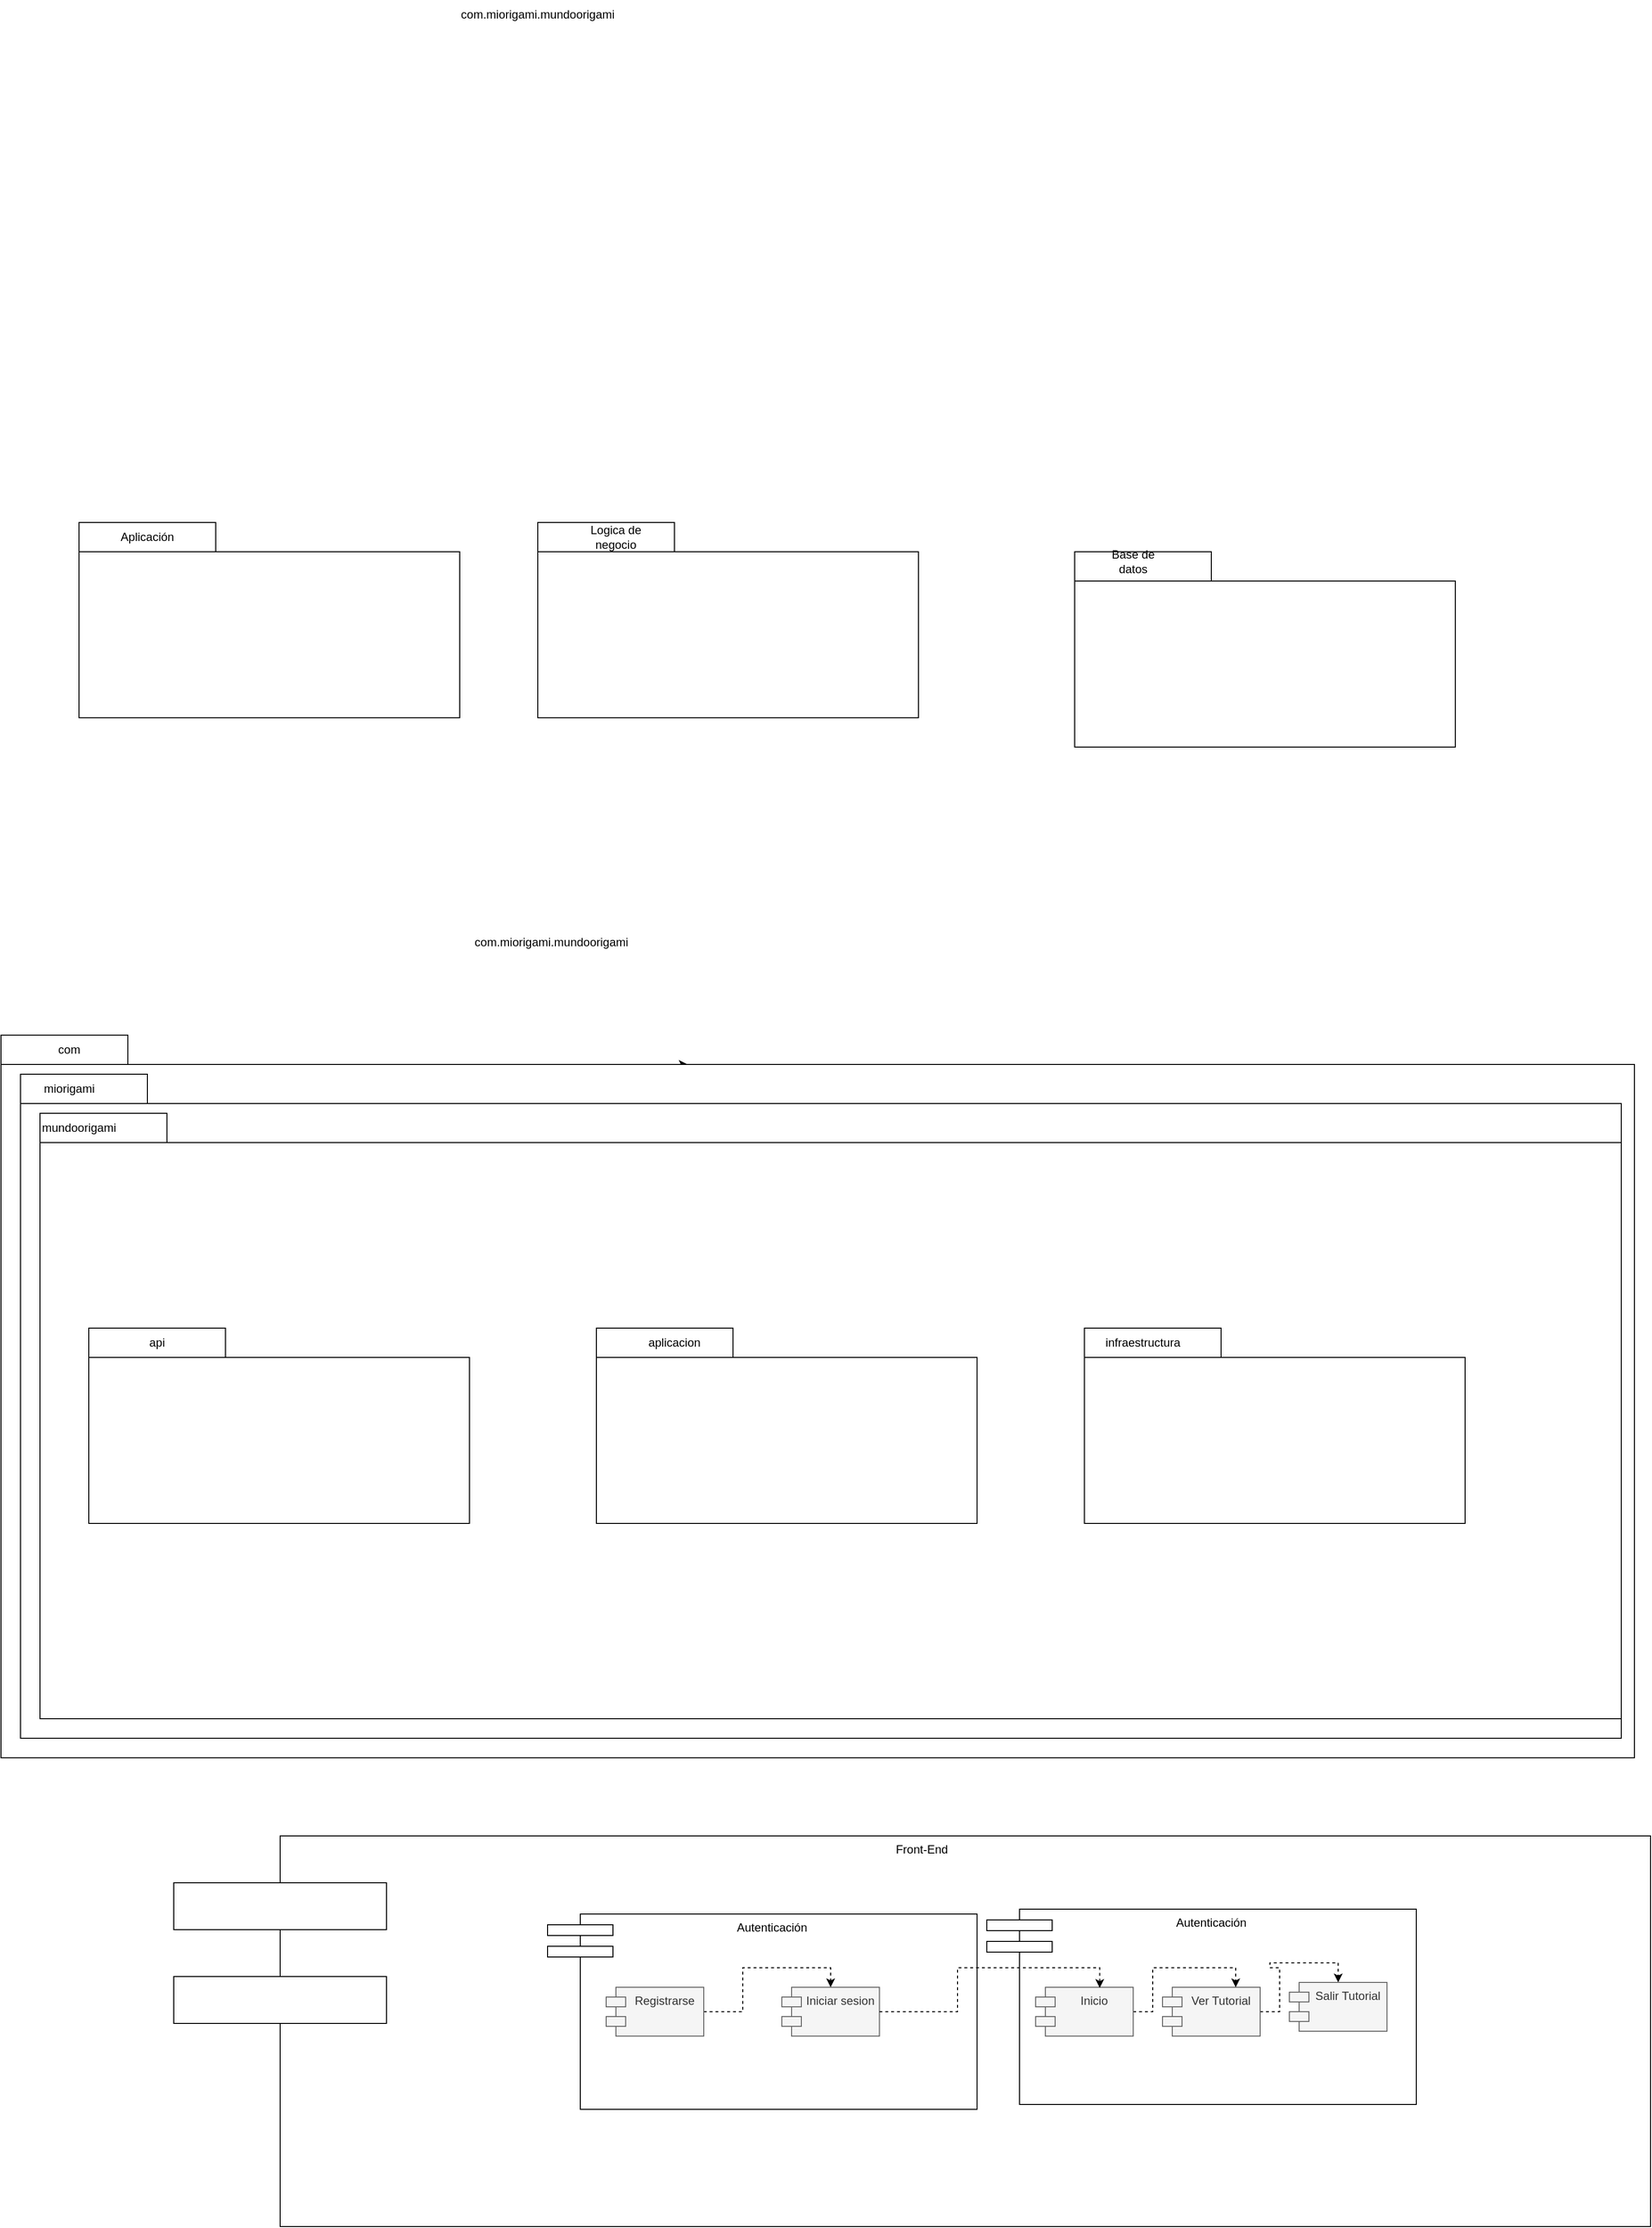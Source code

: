 <mxfile version="20.4.0" type="github">
  <diagram id="njSuFOlGxyn5PJmG5m-q" name="Página-1">
    <mxGraphModel dx="2537" dy="2740" grid="1" gridSize="10" guides="1" tooltips="1" connect="1" arrows="1" fold="1" page="1" pageScale="1" pageWidth="827" pageHeight="1169" math="0" shadow="0">
      <root>
        <mxCell id="0" />
        <mxCell id="1" parent="0" />
        <mxCell id="4pJF7ue7lpUlPbhgmUZr-2" value="Front-End" style="shape=module;align=left;spacingLeft=20;align=center;verticalAlign=top;jettyWidth=218;jettyHeight=48;" parent="1" vertex="1">
          <mxGeometry x="-673" y="500" width="1513" height="400" as="geometry" />
        </mxCell>
        <mxCell id="4pJF7ue7lpUlPbhgmUZr-3" style="edgeStyle=orthogonalEdgeStyle;rounded=0;orthogonalLoop=1;jettySize=auto;html=1;dashed=1;" parent="1" edge="1">
          <mxGeometry relative="1" as="geometry">
            <mxPoint x="-226.5" y="-290" as="sourcePoint" />
            <mxPoint x="-146.5" y="-290" as="targetPoint" />
          </mxGeometry>
        </mxCell>
        <mxCell id="4pJF7ue7lpUlPbhgmUZr-6" value="Text" style="text;html=1;strokeColor=none;fillColor=none;align=center;verticalAlign=middle;whiteSpace=wrap;rounded=0;" parent="1" vertex="1">
          <mxGeometry x="160" y="120" width="60" height="30" as="geometry" />
        </mxCell>
        <mxCell id="4pJF7ue7lpUlPbhgmUZr-11" value="Mundo Origami" style="text;html=1;strokeColor=none;fillColor=none;align=center;verticalAlign=middle;whiteSpace=wrap;rounded=0;" parent="1" vertex="1">
          <mxGeometry x="-430" y="10" width="60" height="30" as="geometry" />
        </mxCell>
        <mxCell id="4pJF7ue7lpUlPbhgmUZr-12" style="edgeStyle=orthogonalEdgeStyle;rounded=0;orthogonalLoop=1;jettySize=auto;html=1;dashed=1;exitX=0;exitY=0;exitDx=390;exitDy=115;exitPerimeter=0;entryX=0;entryY=0;entryDx=0;entryDy=115;entryPerimeter=0;" parent="1" edge="1">
          <mxGeometry relative="1" as="geometry">
            <mxPoint x="243.5" y="-275" as="sourcePoint" />
            <mxPoint x="303.5" y="-275" as="targetPoint" />
          </mxGeometry>
        </mxCell>
        <mxCell id="4pJF7ue7lpUlPbhgmUZr-13" value="Autenticación" style="shape=module;align=left;spacingLeft=20;align=center;verticalAlign=top;jettyWidth=67;jettyHeight=11;" parent="1" vertex="1">
          <mxGeometry x="-290" y="580" width="440" height="200" as="geometry" />
        </mxCell>
        <mxCell id="4pJF7ue7lpUlPbhgmUZr-14" style="edgeStyle=orthogonalEdgeStyle;rounded=0;orthogonalLoop=1;jettySize=auto;html=1;entryX=0.5;entryY=0;entryDx=0;entryDy=0;dashed=1;" parent="1" source="4pJF7ue7lpUlPbhgmUZr-15" target="4pJF7ue7lpUlPbhgmUZr-16" edge="1">
          <mxGeometry relative="1" as="geometry" />
        </mxCell>
        <mxCell id="4pJF7ue7lpUlPbhgmUZr-15" value="Registrarse" style="shape=module;align=left;spacingLeft=20;align=center;verticalAlign=top;fillColor=#f5f5f5;strokeColor=#666666;fontColor=#333333;" parent="1" vertex="1">
          <mxGeometry x="-230" y="655" width="100" height="50" as="geometry" />
        </mxCell>
        <mxCell id="4pJF7ue7lpUlPbhgmUZr-16" value="Iniciar sesion" style="shape=module;align=left;spacingLeft=20;align=center;verticalAlign=top;fillColor=#f5f5f5;fontColor=#333333;strokeColor=#666666;" parent="1" vertex="1">
          <mxGeometry x="-50" y="655" width="100" height="50" as="geometry" />
        </mxCell>
        <mxCell id="4pJF7ue7lpUlPbhgmUZr-17" value="Autenticación" style="shape=module;align=left;spacingLeft=20;align=center;verticalAlign=top;jettyWidth=67;jettyHeight=11;" parent="1" vertex="1">
          <mxGeometry x="160" y="575" width="440" height="200" as="geometry" />
        </mxCell>
        <mxCell id="4pJF7ue7lpUlPbhgmUZr-18" style="edgeStyle=orthogonalEdgeStyle;rounded=0;orthogonalLoop=1;jettySize=auto;html=1;entryX=0.5;entryY=0;entryDx=0;entryDy=0;dashed=1;" parent="1" source="4pJF7ue7lpUlPbhgmUZr-19" target="4pJF7ue7lpUlPbhgmUZr-23" edge="1">
          <mxGeometry relative="1" as="geometry" />
        </mxCell>
        <mxCell id="4pJF7ue7lpUlPbhgmUZr-19" value="Ver Tutorial" style="shape=module;align=left;spacingLeft=20;align=center;verticalAlign=top;fillColor=#f5f5f5;strokeColor=#666666;fontColor=#333333;" parent="1" vertex="1">
          <mxGeometry x="340" y="655" width="100" height="50" as="geometry" />
        </mxCell>
        <mxCell id="4pJF7ue7lpUlPbhgmUZr-20" style="edgeStyle=orthogonalEdgeStyle;rounded=0;orthogonalLoop=1;jettySize=auto;html=1;entryX=0.75;entryY=0;entryDx=0;entryDy=0;dashed=1;" parent="1" source="4pJF7ue7lpUlPbhgmUZr-21" target="4pJF7ue7lpUlPbhgmUZr-19" edge="1">
          <mxGeometry relative="1" as="geometry" />
        </mxCell>
        <mxCell id="4pJF7ue7lpUlPbhgmUZr-21" value="Inicio" style="shape=module;align=left;spacingLeft=20;align=center;verticalAlign=top;fillColor=#f5f5f5;strokeColor=#666666;fontColor=#333333;" parent="1" vertex="1">
          <mxGeometry x="210" y="655" width="100" height="50" as="geometry" />
        </mxCell>
        <mxCell id="4pJF7ue7lpUlPbhgmUZr-22" style="edgeStyle=orthogonalEdgeStyle;rounded=0;orthogonalLoop=1;jettySize=auto;html=1;entryX=0.657;entryY=0.013;entryDx=0;entryDy=0;entryPerimeter=0;dashed=1;" parent="1" source="4pJF7ue7lpUlPbhgmUZr-16" target="4pJF7ue7lpUlPbhgmUZr-21" edge="1">
          <mxGeometry relative="1" as="geometry" />
        </mxCell>
        <mxCell id="4pJF7ue7lpUlPbhgmUZr-23" value="Salir Tutorial" style="shape=module;align=left;spacingLeft=20;align=center;verticalAlign=top;fillColor=#f5f5f5;strokeColor=#666666;fontColor=#333333;" parent="1" vertex="1">
          <mxGeometry x="470" y="650" width="100" height="50" as="geometry" />
        </mxCell>
        <mxCell id="FZhuZUUJ5nNlcM6EinAX-2" value="" style="shape=folder;fontStyle=1;spacingTop=10;tabWidth=130;tabHeight=30;tabPosition=left;html=1;" vertex="1" parent="1">
          <mxGeometry x="-850" y="-320" width="1673.5" height="740" as="geometry" />
        </mxCell>
        <mxCell id="FZhuZUUJ5nNlcM6EinAX-1" value="com.miorigami.mundoorigami" style="text;html=1;strokeColor=none;fillColor=none;align=center;verticalAlign=middle;whiteSpace=wrap;rounded=0;" vertex="1" parent="1">
          <mxGeometry x="-396.5" y="-430" width="220" height="30" as="geometry" />
        </mxCell>
        <mxCell id="FZhuZUUJ5nNlcM6EinAX-3" value="" style="shape=folder;fontStyle=1;spacingTop=10;tabWidth=130;tabHeight=30;tabPosition=left;html=1;" vertex="1" parent="1">
          <mxGeometry x="-830" y="-280" width="1640" height="680" as="geometry" />
        </mxCell>
        <mxCell id="FZhuZUUJ5nNlcM6EinAX-12" value="" style="shape=folder;fontStyle=1;spacingTop=10;tabWidth=140;tabHeight=30;tabPosition=left;html=1;" vertex="1" parent="1">
          <mxGeometry x="-770" y="-845" width="390" height="200" as="geometry" />
        </mxCell>
        <mxCell id="FZhuZUUJ5nNlcM6EinAX-13" value="Aplicación" style="text;html=1;strokeColor=none;fillColor=none;align=center;verticalAlign=middle;whiteSpace=wrap;rounded=0;" vertex="1" parent="1">
          <mxGeometry x="-730" y="-845" width="60" height="30" as="geometry" />
        </mxCell>
        <mxCell id="FZhuZUUJ5nNlcM6EinAX-14" value="com.miorigami.mundoorigami" style="text;html=1;strokeColor=none;fillColor=none;align=center;verticalAlign=middle;whiteSpace=wrap;rounded=0;" vertex="1" parent="1">
          <mxGeometry x="-410" y="-1380" width="220" height="30" as="geometry" />
        </mxCell>
        <mxCell id="FZhuZUUJ5nNlcM6EinAX-16" value="" style="shape=folder;fontStyle=1;spacingTop=10;tabWidth=140;tabHeight=30;tabPosition=left;html=1;" vertex="1" parent="1">
          <mxGeometry x="-300" y="-845" width="390" height="200" as="geometry" />
        </mxCell>
        <mxCell id="FZhuZUUJ5nNlcM6EinAX-17" value="" style="shape=folder;fontStyle=1;spacingTop=10;tabWidth=140;tabHeight=30;tabPosition=left;html=1;" vertex="1" parent="1">
          <mxGeometry x="250" y="-815" width="390" height="200" as="geometry" />
        </mxCell>
        <mxCell id="FZhuZUUJ5nNlcM6EinAX-18" value="Base de datos" style="text;html=1;strokeColor=none;fillColor=none;align=center;verticalAlign=middle;whiteSpace=wrap;rounded=0;" vertex="1" parent="1">
          <mxGeometry x="280" y="-820" width="60" height="30" as="geometry" />
        </mxCell>
        <mxCell id="FZhuZUUJ5nNlcM6EinAX-19" value="Logica de negocio" style="text;html=1;strokeColor=none;fillColor=none;align=center;verticalAlign=middle;whiteSpace=wrap;rounded=0;" vertex="1" parent="1">
          <mxGeometry x="-250" y="-845" width="60" height="30" as="geometry" />
        </mxCell>
        <mxCell id="FZhuZUUJ5nNlcM6EinAX-20" value="" style="shape=folder;fontStyle=1;spacingTop=10;tabWidth=130;tabHeight=30;tabPosition=left;html=1;" vertex="1" parent="1">
          <mxGeometry x="-810" y="-240" width="1620" height="620" as="geometry" />
        </mxCell>
        <mxCell id="FZhuZUUJ5nNlcM6EinAX-21" value="com" style="text;html=1;strokeColor=none;fillColor=none;align=center;verticalAlign=middle;whiteSpace=wrap;rounded=0;" vertex="1" parent="1">
          <mxGeometry x="-810" y="-320" width="60" height="30" as="geometry" />
        </mxCell>
        <mxCell id="FZhuZUUJ5nNlcM6EinAX-22" value="miorigami" style="text;html=1;strokeColor=none;fillColor=none;align=center;verticalAlign=middle;whiteSpace=wrap;rounded=0;" vertex="1" parent="1">
          <mxGeometry x="-810" y="-280" width="60" height="30" as="geometry" />
        </mxCell>
        <mxCell id="FZhuZUUJ5nNlcM6EinAX-23" value="mundoorigami" style="text;html=1;strokeColor=none;fillColor=none;align=center;verticalAlign=middle;whiteSpace=wrap;rounded=0;" vertex="1" parent="1">
          <mxGeometry x="-800" y="-240" width="60" height="30" as="geometry" />
        </mxCell>
        <mxCell id="FZhuZUUJ5nNlcM6EinAX-28" value="" style="shape=folder;fontStyle=1;spacingTop=10;tabWidth=140;tabHeight=30;tabPosition=left;html=1;" vertex="1" parent="1">
          <mxGeometry x="-760" y="-20" width="390" height="200" as="geometry" />
        </mxCell>
        <mxCell id="FZhuZUUJ5nNlcM6EinAX-29" value="api" style="text;html=1;strokeColor=none;fillColor=none;align=center;verticalAlign=middle;whiteSpace=wrap;rounded=0;" vertex="1" parent="1">
          <mxGeometry x="-720" y="-20" width="60" height="30" as="geometry" />
        </mxCell>
        <mxCell id="FZhuZUUJ5nNlcM6EinAX-30" value="" style="shape=folder;fontStyle=1;spacingTop=10;tabWidth=140;tabHeight=30;tabPosition=left;html=1;" vertex="1" parent="1">
          <mxGeometry x="-240" y="-20" width="390" height="200" as="geometry" />
        </mxCell>
        <mxCell id="FZhuZUUJ5nNlcM6EinAX-31" value="" style="shape=folder;fontStyle=1;spacingTop=10;tabWidth=140;tabHeight=30;tabPosition=left;html=1;" vertex="1" parent="1">
          <mxGeometry x="260" y="-20" width="390" height="200" as="geometry" />
        </mxCell>
        <mxCell id="FZhuZUUJ5nNlcM6EinAX-32" value="infraestructura" style="text;html=1;strokeColor=none;fillColor=none;align=center;verticalAlign=middle;whiteSpace=wrap;rounded=0;" vertex="1" parent="1">
          <mxGeometry x="290" y="-20" width="60" height="30" as="geometry" />
        </mxCell>
        <mxCell id="FZhuZUUJ5nNlcM6EinAX-33" value="aplicacion" style="text;html=1;strokeColor=none;fillColor=none;align=center;verticalAlign=middle;whiteSpace=wrap;rounded=0;" vertex="1" parent="1">
          <mxGeometry x="-190" y="-20" width="60" height="30" as="geometry" />
        </mxCell>
      </root>
    </mxGraphModel>
  </diagram>
</mxfile>
